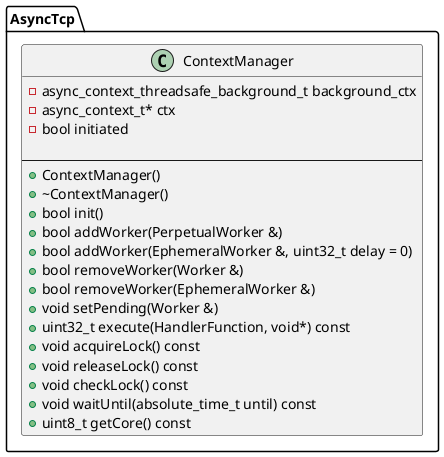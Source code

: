 @startuml

namespace AsyncTcp {
    class ContextManager {
        - async_context_threadsafe_background_t background_ctx
        - async_context_t* ctx
        - bool initiated

        --
        + ContextManager()
        + ~ContextManager()
        + bool init()
        + bool addWorker(PerpetualWorker &)
        + bool addWorker(EphemeralWorker &, uint32_t delay = 0)
        + bool removeWorker(Worker &)
        + bool removeWorker(EphemeralWorker &)
        + void setPending(Worker &)
        + uint32_t execute(HandlerFunction, void*) const
        + void acquireLock() const
        + void releaseLock() const
        + void checkLock() const
        + void waitUntil(absolute_time_t until) const
        + uint8_t getCore() const
    }
}

@enduml